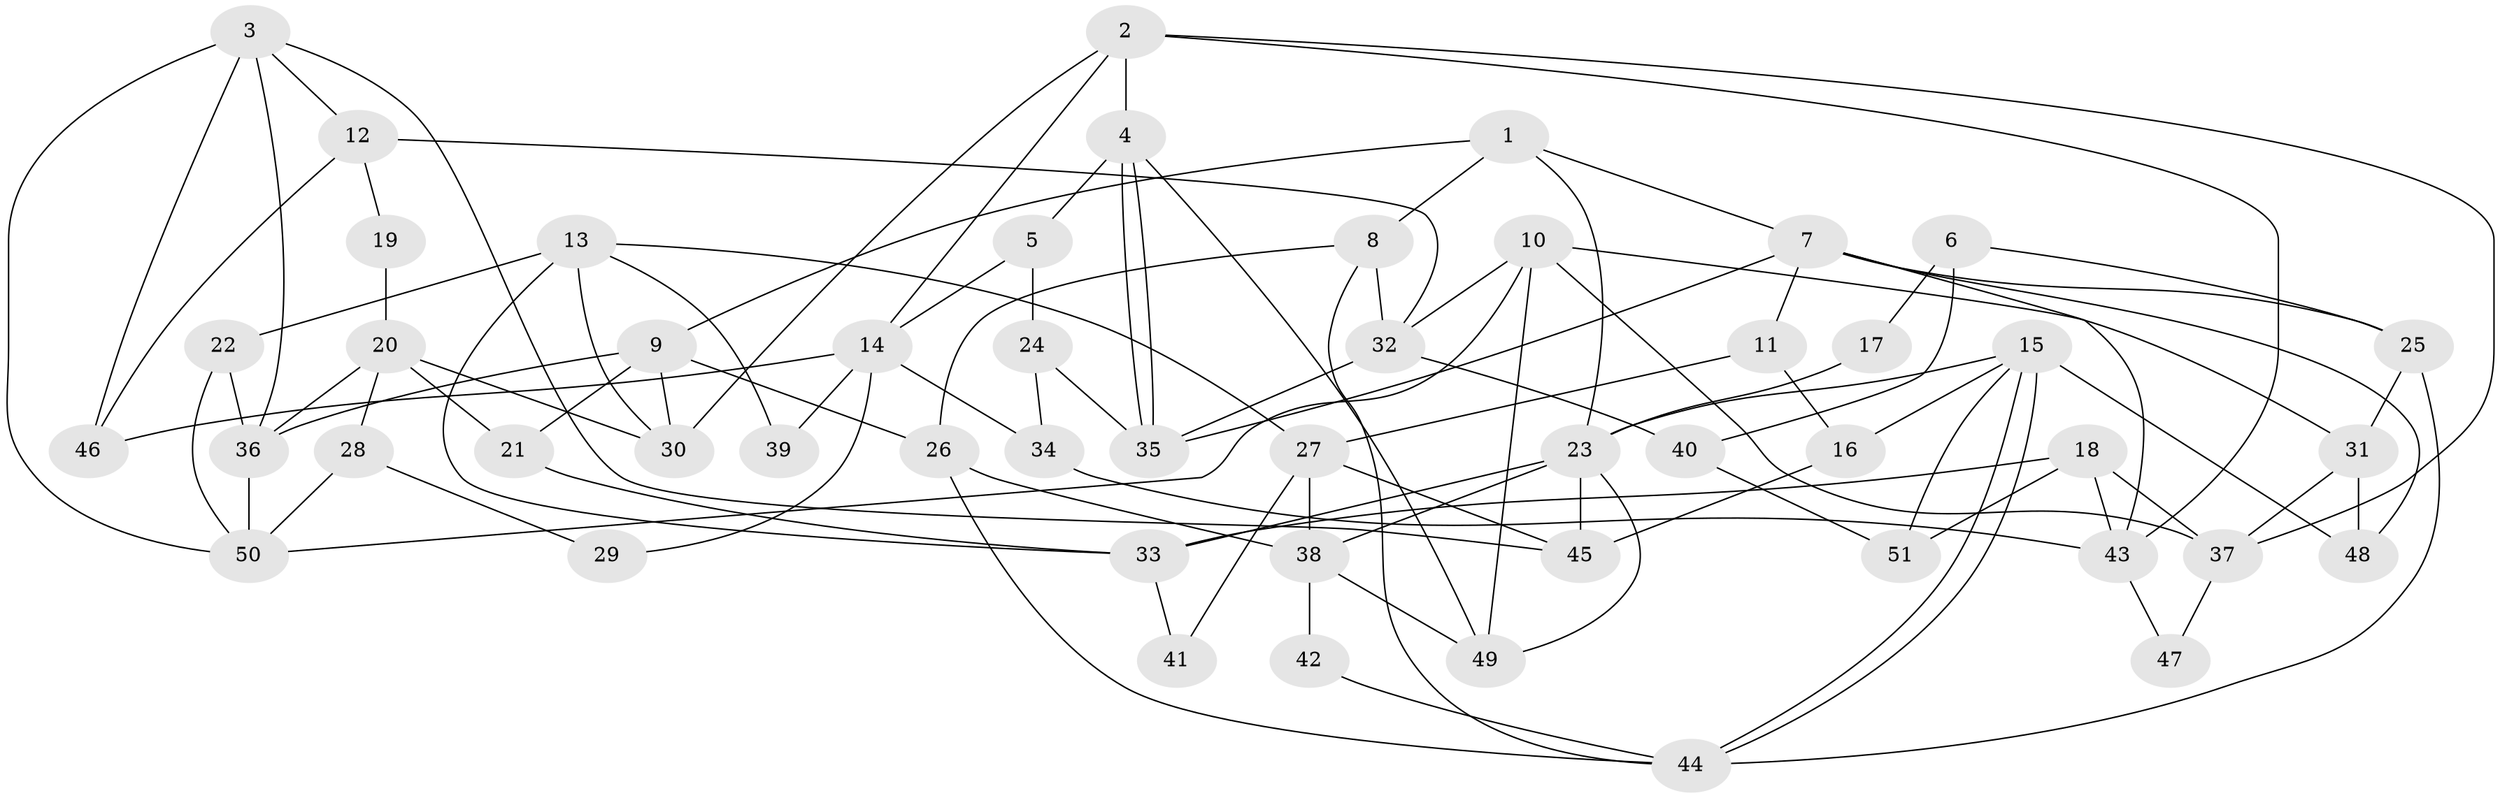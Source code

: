 // Generated by graph-tools (version 1.1) at 2025/11/02/27/25 16:11:23]
// undirected, 51 vertices, 102 edges
graph export_dot {
graph [start="1"]
  node [color=gray90,style=filled];
  1;
  2;
  3;
  4;
  5;
  6;
  7;
  8;
  9;
  10;
  11;
  12;
  13;
  14;
  15;
  16;
  17;
  18;
  19;
  20;
  21;
  22;
  23;
  24;
  25;
  26;
  27;
  28;
  29;
  30;
  31;
  32;
  33;
  34;
  35;
  36;
  37;
  38;
  39;
  40;
  41;
  42;
  43;
  44;
  45;
  46;
  47;
  48;
  49;
  50;
  51;
  1 -- 9;
  1 -- 23;
  1 -- 7;
  1 -- 8;
  2 -- 30;
  2 -- 37;
  2 -- 4;
  2 -- 14;
  2 -- 43;
  3 -- 45;
  3 -- 12;
  3 -- 36;
  3 -- 46;
  3 -- 50;
  4 -- 35;
  4 -- 35;
  4 -- 5;
  4 -- 49;
  5 -- 14;
  5 -- 24;
  6 -- 40;
  6 -- 25;
  6 -- 17;
  7 -- 35;
  7 -- 11;
  7 -- 25;
  7 -- 43;
  7 -- 48;
  8 -- 44;
  8 -- 26;
  8 -- 32;
  9 -- 26;
  9 -- 36;
  9 -- 21;
  9 -- 30;
  10 -- 37;
  10 -- 49;
  10 -- 31;
  10 -- 32;
  10 -- 50;
  11 -- 27;
  11 -- 16;
  12 -- 46;
  12 -- 32;
  12 -- 19;
  13 -- 22;
  13 -- 33;
  13 -- 27;
  13 -- 30;
  13 -- 39;
  14 -- 34;
  14 -- 29;
  14 -- 39;
  14 -- 46;
  15 -- 44;
  15 -- 44;
  15 -- 16;
  15 -- 23;
  15 -- 48;
  15 -- 51;
  16 -- 45;
  17 -- 23;
  18 -- 43;
  18 -- 33;
  18 -- 37;
  18 -- 51;
  19 -- 20;
  20 -- 30;
  20 -- 36;
  20 -- 21;
  20 -- 28;
  21 -- 33;
  22 -- 36;
  22 -- 50;
  23 -- 49;
  23 -- 33;
  23 -- 38;
  23 -- 45;
  24 -- 35;
  24 -- 34;
  25 -- 31;
  25 -- 44;
  26 -- 44;
  26 -- 38;
  27 -- 38;
  27 -- 41;
  27 -- 45;
  28 -- 50;
  28 -- 29;
  31 -- 48;
  31 -- 37;
  32 -- 35;
  32 -- 40;
  33 -- 41;
  34 -- 43;
  36 -- 50;
  37 -- 47;
  38 -- 42;
  38 -- 49;
  40 -- 51;
  42 -- 44;
  43 -- 47;
}
